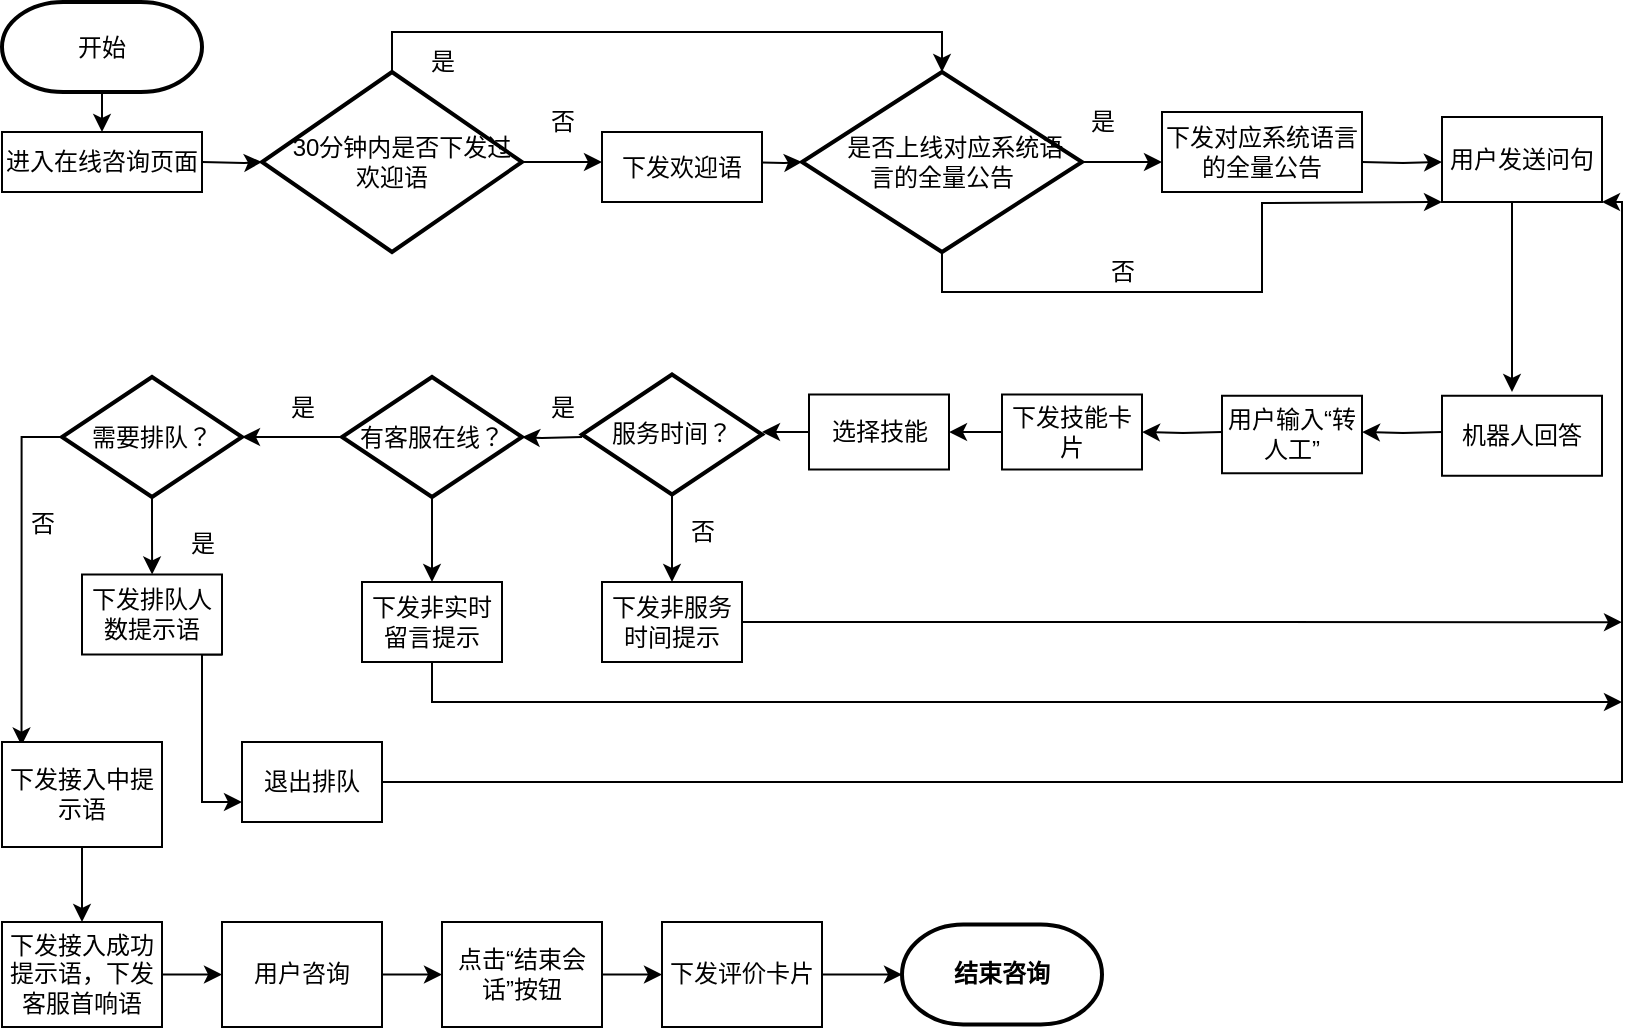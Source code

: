 <mxfile version="20.3.2" type="github">
  <diagram id="C5RBs43oDa-KdzZeNtuy" name="Page-1">
    <mxGraphModel dx="1221" dy="644" grid="1" gridSize="10" guides="1" tooltips="1" connect="1" arrows="1" fold="1" page="1" pageScale="1" pageWidth="827" pageHeight="1169" math="0" shadow="0">
      <root>
        <mxCell id="WIyWlLk6GJQsqaUBKTNV-0" />
        <mxCell id="WIyWlLk6GJQsqaUBKTNV-1" parent="WIyWlLk6GJQsqaUBKTNV-0" />
        <mxCell id="C8EmR-1X_eMLz2JugU54-7" value="" style="edgeStyle=orthogonalEdgeStyle;rounded=0;orthogonalLoop=1;jettySize=auto;html=1;" parent="WIyWlLk6GJQsqaUBKTNV-1" target="C8EmR-1X_eMLz2JugU54-2" edge="1">
          <mxGeometry relative="1" as="geometry">
            <mxPoint x="110" y="100" as="sourcePoint" />
          </mxGeometry>
        </mxCell>
        <mxCell id="C8EmR-1X_eMLz2JugU54-9" value="" style="edgeStyle=orthogonalEdgeStyle;rounded=0;orthogonalLoop=1;jettySize=auto;html=1;" parent="WIyWlLk6GJQsqaUBKTNV-1" target="C8EmR-1X_eMLz2JugU54-3" edge="1">
          <mxGeometry relative="1" as="geometry">
            <mxPoint x="380" y="100" as="sourcePoint" />
          </mxGeometry>
        </mxCell>
        <mxCell id="C8EmR-1X_eMLz2JugU54-8" value="" style="edgeStyle=orthogonalEdgeStyle;rounded=0;orthogonalLoop=1;jettySize=auto;html=1;" parent="WIyWlLk6GJQsqaUBKTNV-1" source="C8EmR-1X_eMLz2JugU54-2" edge="1">
          <mxGeometry relative="1" as="geometry">
            <mxPoint x="310" y="100" as="targetPoint" />
          </mxGeometry>
        </mxCell>
        <mxCell id="C8EmR-1X_eMLz2JugU54-44" style="edgeStyle=orthogonalEdgeStyle;rounded=0;orthogonalLoop=1;jettySize=auto;html=1;exitX=0.5;exitY=0;exitDx=0;exitDy=0;exitPerimeter=0;entryX=0.5;entryY=0;entryDx=0;entryDy=0;entryPerimeter=0;" parent="WIyWlLk6GJQsqaUBKTNV-1" source="C8EmR-1X_eMLz2JugU54-2" target="C8EmR-1X_eMLz2JugU54-3" edge="1">
          <mxGeometry relative="1" as="geometry" />
        </mxCell>
        <mxCell id="C8EmR-1X_eMLz2JugU54-2" value="&amp;nbsp; &amp;nbsp;30分钟内是否下发过欢迎语" style="strokeWidth=2;html=1;shape=mxgraph.flowchart.decision;whiteSpace=wrap;" parent="WIyWlLk6GJQsqaUBKTNV-1" vertex="1">
          <mxGeometry x="140" y="55" width="130" height="90" as="geometry" />
        </mxCell>
        <mxCell id="C8EmR-1X_eMLz2JugU54-10" value="" style="edgeStyle=orthogonalEdgeStyle;rounded=0;orthogonalLoop=1;jettySize=auto;html=1;" parent="WIyWlLk6GJQsqaUBKTNV-1" source="C8EmR-1X_eMLz2JugU54-3" edge="1">
          <mxGeometry relative="1" as="geometry">
            <mxPoint x="590" y="100" as="targetPoint" />
          </mxGeometry>
        </mxCell>
        <mxCell id="C8EmR-1X_eMLz2JugU54-45" style="edgeStyle=orthogonalEdgeStyle;rounded=0;orthogonalLoop=1;jettySize=auto;html=1;exitX=0.5;exitY=1;exitDx=0;exitDy=0;exitPerimeter=0;entryX=0;entryY=1;entryDx=0;entryDy=0;" parent="WIyWlLk6GJQsqaUBKTNV-1" source="C8EmR-1X_eMLz2JugU54-3" edge="1">
          <mxGeometry relative="1" as="geometry">
            <mxPoint x="730" y="120" as="targetPoint" />
          </mxGeometry>
        </mxCell>
        <mxCell id="C8EmR-1X_eMLz2JugU54-3" value="&amp;nbsp; &amp;nbsp; 是否上线对应系统语&lt;br&gt;言的全量公告" style="strokeWidth=2;html=1;shape=mxgraph.flowchart.decision;whiteSpace=wrap;" parent="WIyWlLk6GJQsqaUBKTNV-1" vertex="1">
          <mxGeometry x="410" y="55" width="140" height="90" as="geometry" />
        </mxCell>
        <mxCell id="C8EmR-1X_eMLz2JugU54-11" value="" style="edgeStyle=orthogonalEdgeStyle;rounded=0;orthogonalLoop=1;jettySize=auto;html=1;" parent="WIyWlLk6GJQsqaUBKTNV-1" edge="1">
          <mxGeometry relative="1" as="geometry">
            <mxPoint x="690" y="100" as="sourcePoint" />
            <mxPoint x="730" y="100" as="targetPoint" />
          </mxGeometry>
        </mxCell>
        <mxCell id="C8EmR-1X_eMLz2JugU54-12" value="" style="edgeStyle=orthogonalEdgeStyle;rounded=0;orthogonalLoop=1;jettySize=auto;html=1;" parent="WIyWlLk6GJQsqaUBKTNV-1" edge="1">
          <mxGeometry relative="1" as="geometry">
            <mxPoint x="765" y="120" as="sourcePoint" />
            <mxPoint x="765" y="215" as="targetPoint" />
          </mxGeometry>
        </mxCell>
        <mxCell id="C8EmR-1X_eMLz2JugU54-53" value="" style="edgeStyle=orthogonalEdgeStyle;rounded=0;orthogonalLoop=1;jettySize=auto;html=1;" parent="WIyWlLk6GJQsqaUBKTNV-1" edge="1">
          <mxGeometry relative="1" as="geometry">
            <mxPoint x="730" y="235" as="sourcePoint" />
            <mxPoint x="690" y="235" as="targetPoint" />
          </mxGeometry>
        </mxCell>
        <mxCell id="C8EmR-1X_eMLz2JugU54-52" value="" style="edgeStyle=orthogonalEdgeStyle;rounded=0;orthogonalLoop=1;jettySize=auto;html=1;" parent="WIyWlLk6GJQsqaUBKTNV-1" edge="1">
          <mxGeometry relative="1" as="geometry">
            <mxPoint x="620" y="235" as="sourcePoint" />
            <mxPoint x="580" y="235" as="targetPoint" />
          </mxGeometry>
        </mxCell>
        <mxCell id="C8EmR-1X_eMLz2JugU54-25" value="" style="edgeStyle=orthogonalEdgeStyle;rounded=0;orthogonalLoop=1;jettySize=auto;html=1;" parent="WIyWlLk6GJQsqaUBKTNV-1" target="C8EmR-1X_eMLz2JugU54-24" edge="1">
          <mxGeometry relative="1" as="geometry">
            <mxPoint x="300" y="237.5" as="sourcePoint" />
          </mxGeometry>
        </mxCell>
        <mxCell id="pOV2IuYYTYRtmezdy3BY-17" style="edgeStyle=orthogonalEdgeStyle;rounded=0;orthogonalLoop=1;jettySize=auto;html=1;exitX=0.5;exitY=1;exitDx=0;exitDy=0;exitPerimeter=0;" edge="1" parent="WIyWlLk6GJQsqaUBKTNV-1" source="C8EmR-1X_eMLz2JugU54-16" target="pOV2IuYYTYRtmezdy3BY-16">
          <mxGeometry relative="1" as="geometry" />
        </mxCell>
        <mxCell id="C8EmR-1X_eMLz2JugU54-16" value="服务时间？" style="strokeWidth=2;html=1;shape=mxgraph.flowchart.decision;whiteSpace=wrap;" parent="WIyWlLk6GJQsqaUBKTNV-1" vertex="1">
          <mxGeometry x="300" y="206.25" width="90" height="60" as="geometry" />
        </mxCell>
        <mxCell id="C8EmR-1X_eMLz2JugU54-59" value="" style="edgeStyle=orthogonalEdgeStyle;rounded=0;orthogonalLoop=1;jettySize=auto;html=1;" parent="WIyWlLk6GJQsqaUBKTNV-1" source="C8EmR-1X_eMLz2JugU54-24" target="C8EmR-1X_eMLz2JugU54-28" edge="1">
          <mxGeometry relative="1" as="geometry" />
        </mxCell>
        <mxCell id="pOV2IuYYTYRtmezdy3BY-21" value="" style="edgeStyle=orthogonalEdgeStyle;rounded=0;orthogonalLoop=1;jettySize=auto;html=1;" edge="1" parent="WIyWlLk6GJQsqaUBKTNV-1" source="C8EmR-1X_eMLz2JugU54-24" target="pOV2IuYYTYRtmezdy3BY-18">
          <mxGeometry relative="1" as="geometry" />
        </mxCell>
        <mxCell id="C8EmR-1X_eMLz2JugU54-24" value="有客服在线？" style="strokeWidth=2;html=1;shape=mxgraph.flowchart.decision;whiteSpace=wrap;" parent="WIyWlLk6GJQsqaUBKTNV-1" vertex="1">
          <mxGeometry x="180" y="207.5" width="90" height="60" as="geometry" />
        </mxCell>
        <mxCell id="C8EmR-1X_eMLz2JugU54-31" value="" style="edgeStyle=orthogonalEdgeStyle;rounded=0;orthogonalLoop=1;jettySize=auto;html=1;" parent="WIyWlLk6GJQsqaUBKTNV-1" source="C8EmR-1X_eMLz2JugU54-28" edge="1">
          <mxGeometry relative="1" as="geometry">
            <mxPoint x="85.059" y="306.25" as="targetPoint" />
          </mxGeometry>
        </mxCell>
        <mxCell id="pOV2IuYYTYRtmezdy3BY-26" style="edgeStyle=orthogonalEdgeStyle;rounded=0;orthogonalLoop=1;jettySize=auto;html=1;exitX=0;exitY=0.5;exitDx=0;exitDy=0;exitPerimeter=0;entryX=0.122;entryY=0.034;entryDx=0;entryDy=0;entryPerimeter=0;" edge="1" parent="WIyWlLk6GJQsqaUBKTNV-1" source="C8EmR-1X_eMLz2JugU54-28" target="pOV2IuYYTYRtmezdy3BY-25">
          <mxGeometry relative="1" as="geometry" />
        </mxCell>
        <mxCell id="C8EmR-1X_eMLz2JugU54-28" value="需要排队？" style="strokeWidth=2;html=1;shape=mxgraph.flowchart.decision;whiteSpace=wrap;" parent="WIyWlLk6GJQsqaUBKTNV-1" vertex="1">
          <mxGeometry x="40" y="207.5" width="90" height="60" as="geometry" />
        </mxCell>
        <mxCell id="C8EmR-1X_eMLz2JugU54-47" value="否" style="text;html=1;resizable=0;autosize=1;align=center;verticalAlign=middle;points=[];fillColor=none;strokeColor=none;rounded=0;" parent="WIyWlLk6GJQsqaUBKTNV-1" vertex="1">
          <mxGeometry x="270" y="65" width="40" height="30" as="geometry" />
        </mxCell>
        <mxCell id="C8EmR-1X_eMLz2JugU54-48" value="是" style="text;html=1;resizable=0;autosize=1;align=center;verticalAlign=middle;points=[];fillColor=none;strokeColor=none;rounded=0;" parent="WIyWlLk6GJQsqaUBKTNV-1" vertex="1">
          <mxGeometry x="210" y="35" width="40" height="30" as="geometry" />
        </mxCell>
        <mxCell id="C8EmR-1X_eMLz2JugU54-49" value="是" style="text;html=1;resizable=0;autosize=1;align=center;verticalAlign=middle;points=[];fillColor=none;strokeColor=none;rounded=0;" parent="WIyWlLk6GJQsqaUBKTNV-1" vertex="1">
          <mxGeometry x="540" y="65" width="40" height="30" as="geometry" />
        </mxCell>
        <mxCell id="C8EmR-1X_eMLz2JugU54-50" value="否" style="text;html=1;resizable=0;autosize=1;align=center;verticalAlign=middle;points=[];fillColor=none;strokeColor=none;rounded=0;" parent="WIyWlLk6GJQsqaUBKTNV-1" vertex="1">
          <mxGeometry x="550" y="140" width="40" height="30" as="geometry" />
        </mxCell>
        <mxCell id="C8EmR-1X_eMLz2JugU54-54" value="否" style="text;html=1;resizable=0;autosize=1;align=center;verticalAlign=middle;points=[];fillColor=none;strokeColor=none;rounded=0;" parent="WIyWlLk6GJQsqaUBKTNV-1" vertex="1">
          <mxGeometry x="340" y="270" width="40" height="30" as="geometry" />
        </mxCell>
        <mxCell id="C8EmR-1X_eMLz2JugU54-58" value="是" style="text;html=1;resizable=0;autosize=1;align=center;verticalAlign=middle;points=[];fillColor=none;strokeColor=none;rounded=0;" parent="WIyWlLk6GJQsqaUBKTNV-1" vertex="1">
          <mxGeometry x="270" y="207.5" width="40" height="30" as="geometry" />
        </mxCell>
        <mxCell id="C8EmR-1X_eMLz2JugU54-60" value="否" style="text;html=1;resizable=0;autosize=1;align=center;verticalAlign=middle;points=[];fillColor=none;strokeColor=none;rounded=0;" parent="WIyWlLk6GJQsqaUBKTNV-1" vertex="1">
          <mxGeometry x="10" y="266.25" width="40" height="30" as="geometry" />
        </mxCell>
        <mxCell id="C8EmR-1X_eMLz2JugU54-61" value="是" style="text;html=1;resizable=0;autosize=1;align=center;verticalAlign=middle;points=[];fillColor=none;strokeColor=none;rounded=0;" parent="WIyWlLk6GJQsqaUBKTNV-1" vertex="1">
          <mxGeometry x="140" y="207.5" width="40" height="30" as="geometry" />
        </mxCell>
        <mxCell id="C8EmR-1X_eMLz2JugU54-63" value="是" style="text;html=1;resizable=0;autosize=1;align=center;verticalAlign=middle;points=[];fillColor=none;strokeColor=none;rounded=0;" parent="WIyWlLk6GJQsqaUBKTNV-1" vertex="1">
          <mxGeometry x="90" y="276.25" width="40" height="30" as="geometry" />
        </mxCell>
        <mxCell id="pOV2IuYYTYRtmezdy3BY-3" value="进入在线咨询页面" style="rounded=0;whiteSpace=wrap;html=1;" vertex="1" parent="WIyWlLk6GJQsqaUBKTNV-1">
          <mxGeometry x="10" y="85" width="100" height="30" as="geometry" />
        </mxCell>
        <mxCell id="pOV2IuYYTYRtmezdy3BY-4" value="下发欢迎语" style="rounded=0;whiteSpace=wrap;html=1;" vertex="1" parent="WIyWlLk6GJQsqaUBKTNV-1">
          <mxGeometry x="310" y="85" width="80" height="35" as="geometry" />
        </mxCell>
        <mxCell id="pOV2IuYYTYRtmezdy3BY-5" value="下发对应系统语言的全量公告" style="rounded=0;whiteSpace=wrap;html=1;" vertex="1" parent="WIyWlLk6GJQsqaUBKTNV-1">
          <mxGeometry x="590" y="75" width="100" height="40" as="geometry" />
        </mxCell>
        <mxCell id="pOV2IuYYTYRtmezdy3BY-6" value="用户发送问句" style="rounded=0;whiteSpace=wrap;html=1;strokeWidth=1;" vertex="1" parent="WIyWlLk6GJQsqaUBKTNV-1">
          <mxGeometry x="730" y="77.5" width="80" height="42.5" as="geometry" />
        </mxCell>
        <mxCell id="pOV2IuYYTYRtmezdy3BY-7" value="机器人回答" style="rounded=0;whiteSpace=wrap;html=1;" vertex="1" parent="WIyWlLk6GJQsqaUBKTNV-1">
          <mxGeometry x="730" y="216.88" width="80" height="40" as="geometry" />
        </mxCell>
        <mxCell id="pOV2IuYYTYRtmezdy3BY-8" value="用户输入“转人工”" style="rounded=0;whiteSpace=wrap;html=1;" vertex="1" parent="WIyWlLk6GJQsqaUBKTNV-1">
          <mxGeometry x="620" y="216.88" width="70" height="38.75" as="geometry" />
        </mxCell>
        <mxCell id="pOV2IuYYTYRtmezdy3BY-15" style="edgeStyle=orthogonalEdgeStyle;rounded=0;orthogonalLoop=1;jettySize=auto;html=1;exitX=0;exitY=0.5;exitDx=0;exitDy=0;" edge="1" parent="WIyWlLk6GJQsqaUBKTNV-1" source="pOV2IuYYTYRtmezdy3BY-9">
          <mxGeometry relative="1" as="geometry">
            <mxPoint x="390" y="234.724" as="targetPoint" />
          </mxGeometry>
        </mxCell>
        <mxCell id="pOV2IuYYTYRtmezdy3BY-9" value="选择技能" style="rounded=0;whiteSpace=wrap;html=1;" vertex="1" parent="WIyWlLk6GJQsqaUBKTNV-1">
          <mxGeometry x="413.5" y="216.25" width="70" height="37.5" as="geometry" />
        </mxCell>
        <mxCell id="pOV2IuYYTYRtmezdy3BY-11" value="" style="edgeStyle=orthogonalEdgeStyle;rounded=0;orthogonalLoop=1;jettySize=auto;html=1;" edge="1" parent="WIyWlLk6GJQsqaUBKTNV-1" source="pOV2IuYYTYRtmezdy3BY-10" target="pOV2IuYYTYRtmezdy3BY-9">
          <mxGeometry relative="1" as="geometry" />
        </mxCell>
        <mxCell id="pOV2IuYYTYRtmezdy3BY-10" value="下发技能卡片" style="rounded=0;whiteSpace=wrap;html=1;" vertex="1" parent="WIyWlLk6GJQsqaUBKTNV-1">
          <mxGeometry x="510" y="216.25" width="70" height="37.5" as="geometry" />
        </mxCell>
        <mxCell id="pOV2IuYYTYRtmezdy3BY-44" style="edgeStyle=orthogonalEdgeStyle;rounded=0;orthogonalLoop=1;jettySize=auto;html=1;exitX=1;exitY=0.5;exitDx=0;exitDy=0;" edge="1" parent="WIyWlLk6GJQsqaUBKTNV-1" source="pOV2IuYYTYRtmezdy3BY-16">
          <mxGeometry relative="1" as="geometry">
            <mxPoint x="820" y="330.118" as="targetPoint" />
          </mxGeometry>
        </mxCell>
        <mxCell id="pOV2IuYYTYRtmezdy3BY-16" value="下发非服务时间提示" style="rounded=0;whiteSpace=wrap;html=1;" vertex="1" parent="WIyWlLk6GJQsqaUBKTNV-1">
          <mxGeometry x="310" y="310" width="70" height="40" as="geometry" />
        </mxCell>
        <mxCell id="pOV2IuYYTYRtmezdy3BY-45" style="edgeStyle=orthogonalEdgeStyle;rounded=0;orthogonalLoop=1;jettySize=auto;html=1;exitX=0.5;exitY=1;exitDx=0;exitDy=0;" edge="1" parent="WIyWlLk6GJQsqaUBKTNV-1" source="pOV2IuYYTYRtmezdy3BY-18">
          <mxGeometry relative="1" as="geometry">
            <mxPoint x="820" y="370" as="targetPoint" />
            <Array as="points">
              <mxPoint x="225" y="370" />
              <mxPoint x="820" y="370" />
            </Array>
          </mxGeometry>
        </mxCell>
        <mxCell id="pOV2IuYYTYRtmezdy3BY-18" value="下发非实时留言提示" style="rounded=0;whiteSpace=wrap;html=1;" vertex="1" parent="WIyWlLk6GJQsqaUBKTNV-1">
          <mxGeometry x="190" y="310" width="70" height="40" as="geometry" />
        </mxCell>
        <mxCell id="pOV2IuYYTYRtmezdy3BY-41" style="edgeStyle=orthogonalEdgeStyle;rounded=0;orthogonalLoop=1;jettySize=auto;html=1;exitX=1;exitY=1;exitDx=0;exitDy=0;entryX=0;entryY=0.75;entryDx=0;entryDy=0;" edge="1" parent="WIyWlLk6GJQsqaUBKTNV-1" source="pOV2IuYYTYRtmezdy3BY-22" target="pOV2IuYYTYRtmezdy3BY-40">
          <mxGeometry relative="1" as="geometry">
            <Array as="points">
              <mxPoint x="110" y="346" />
              <mxPoint x="110" y="420" />
            </Array>
          </mxGeometry>
        </mxCell>
        <mxCell id="pOV2IuYYTYRtmezdy3BY-22" value="下发排队人数提示语" style="rounded=0;whiteSpace=wrap;html=1;" vertex="1" parent="WIyWlLk6GJQsqaUBKTNV-1">
          <mxGeometry x="50" y="306.25" width="70" height="40" as="geometry" />
        </mxCell>
        <mxCell id="pOV2IuYYTYRtmezdy3BY-35" value="" style="edgeStyle=orthogonalEdgeStyle;rounded=0;orthogonalLoop=1;jettySize=auto;html=1;" edge="1" parent="WIyWlLk6GJQsqaUBKTNV-1" source="pOV2IuYYTYRtmezdy3BY-25" target="pOV2IuYYTYRtmezdy3BY-27">
          <mxGeometry relative="1" as="geometry" />
        </mxCell>
        <mxCell id="pOV2IuYYTYRtmezdy3BY-25" value="下发接入中提示语" style="whiteSpace=wrap;html=1;strokeWidth=1;" vertex="1" parent="WIyWlLk6GJQsqaUBKTNV-1">
          <mxGeometry x="10" y="390" width="80" height="52.5" as="geometry" />
        </mxCell>
        <mxCell id="pOV2IuYYTYRtmezdy3BY-36" value="" style="edgeStyle=orthogonalEdgeStyle;rounded=0;orthogonalLoop=1;jettySize=auto;html=1;" edge="1" parent="WIyWlLk6GJQsqaUBKTNV-1" source="pOV2IuYYTYRtmezdy3BY-27" target="pOV2IuYYTYRtmezdy3BY-28">
          <mxGeometry relative="1" as="geometry" />
        </mxCell>
        <mxCell id="pOV2IuYYTYRtmezdy3BY-27" value="下发接入成功提示语，下发客服首响语" style="whiteSpace=wrap;html=1;strokeWidth=1;" vertex="1" parent="WIyWlLk6GJQsqaUBKTNV-1">
          <mxGeometry x="10" y="480" width="80" height="52.5" as="geometry" />
        </mxCell>
        <mxCell id="pOV2IuYYTYRtmezdy3BY-37" value="" style="edgeStyle=orthogonalEdgeStyle;rounded=0;orthogonalLoop=1;jettySize=auto;html=1;" edge="1" parent="WIyWlLk6GJQsqaUBKTNV-1" source="pOV2IuYYTYRtmezdy3BY-28" target="pOV2IuYYTYRtmezdy3BY-29">
          <mxGeometry relative="1" as="geometry" />
        </mxCell>
        <mxCell id="pOV2IuYYTYRtmezdy3BY-28" value="用户咨询" style="whiteSpace=wrap;html=1;strokeWidth=1;" vertex="1" parent="WIyWlLk6GJQsqaUBKTNV-1">
          <mxGeometry x="120" y="480" width="80" height="52.5" as="geometry" />
        </mxCell>
        <mxCell id="pOV2IuYYTYRtmezdy3BY-38" value="" style="edgeStyle=orthogonalEdgeStyle;rounded=0;orthogonalLoop=1;jettySize=auto;html=1;" edge="1" parent="WIyWlLk6GJQsqaUBKTNV-1" source="pOV2IuYYTYRtmezdy3BY-29" target="pOV2IuYYTYRtmezdy3BY-31">
          <mxGeometry relative="1" as="geometry" />
        </mxCell>
        <mxCell id="pOV2IuYYTYRtmezdy3BY-29" value="点击“结束会话”按钮" style="whiteSpace=wrap;html=1;strokeWidth=1;" vertex="1" parent="WIyWlLk6GJQsqaUBKTNV-1">
          <mxGeometry x="230" y="480" width="80" height="52.5" as="geometry" />
        </mxCell>
        <mxCell id="pOV2IuYYTYRtmezdy3BY-39" value="" style="edgeStyle=orthogonalEdgeStyle;rounded=0;orthogonalLoop=1;jettySize=auto;html=1;" edge="1" parent="WIyWlLk6GJQsqaUBKTNV-1" source="pOV2IuYYTYRtmezdy3BY-31" target="pOV2IuYYTYRtmezdy3BY-32">
          <mxGeometry relative="1" as="geometry" />
        </mxCell>
        <mxCell id="pOV2IuYYTYRtmezdy3BY-31" value="下发评价卡片" style="whiteSpace=wrap;html=1;strokeWidth=1;" vertex="1" parent="WIyWlLk6GJQsqaUBKTNV-1">
          <mxGeometry x="340" y="480" width="80" height="52.5" as="geometry" />
        </mxCell>
        <mxCell id="pOV2IuYYTYRtmezdy3BY-32" value="结束咨询" style="strokeWidth=2;html=1;shape=mxgraph.flowchart.terminator;whiteSpace=wrap;fontStyle=1" vertex="1" parent="WIyWlLk6GJQsqaUBKTNV-1">
          <mxGeometry x="460" y="481.25" width="100" height="50" as="geometry" />
        </mxCell>
        <mxCell id="pOV2IuYYTYRtmezdy3BY-34" style="edgeStyle=orthogonalEdgeStyle;rounded=0;orthogonalLoop=1;jettySize=auto;html=1;exitX=0.5;exitY=1;exitDx=0;exitDy=0;exitPerimeter=0;entryX=0.5;entryY=0;entryDx=0;entryDy=0;" edge="1" parent="WIyWlLk6GJQsqaUBKTNV-1" source="pOV2IuYYTYRtmezdy3BY-33" target="pOV2IuYYTYRtmezdy3BY-3">
          <mxGeometry relative="1" as="geometry" />
        </mxCell>
        <mxCell id="pOV2IuYYTYRtmezdy3BY-33" value="开始" style="strokeWidth=2;html=1;shape=mxgraph.flowchart.terminator;whiteSpace=wrap;" vertex="1" parent="WIyWlLk6GJQsqaUBKTNV-1">
          <mxGeometry x="10" y="20" width="100" height="45" as="geometry" />
        </mxCell>
        <mxCell id="pOV2IuYYTYRtmezdy3BY-42" style="edgeStyle=orthogonalEdgeStyle;rounded=0;orthogonalLoop=1;jettySize=auto;html=1;exitX=1;exitY=0.5;exitDx=0;exitDy=0;entryX=1;entryY=1;entryDx=0;entryDy=0;" edge="1" parent="WIyWlLk6GJQsqaUBKTNV-1" source="pOV2IuYYTYRtmezdy3BY-40" target="pOV2IuYYTYRtmezdy3BY-6">
          <mxGeometry relative="1" as="geometry">
            <Array as="points">
              <mxPoint x="820" y="410" />
              <mxPoint x="820" y="120" />
            </Array>
          </mxGeometry>
        </mxCell>
        <mxCell id="pOV2IuYYTYRtmezdy3BY-40" value="退出排队" style="rounded=0;whiteSpace=wrap;html=1;" vertex="1" parent="WIyWlLk6GJQsqaUBKTNV-1">
          <mxGeometry x="130" y="390" width="70" height="40" as="geometry" />
        </mxCell>
      </root>
    </mxGraphModel>
  </diagram>
</mxfile>
